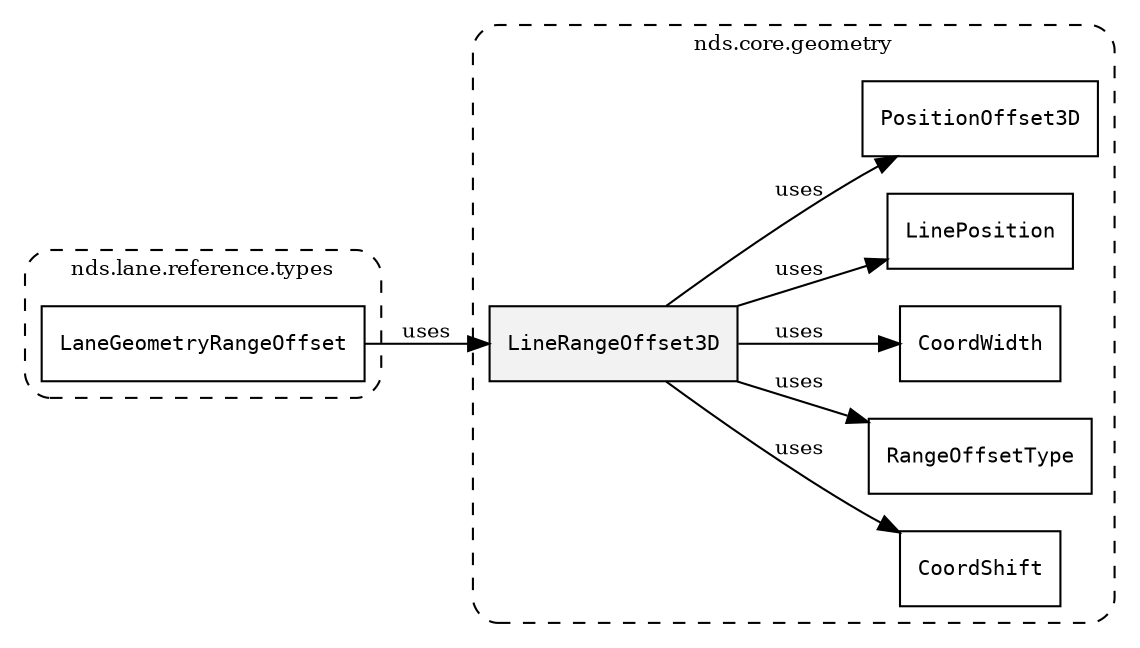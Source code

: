 /**
 * This dot file creates symbol collaboration diagram for LineRangeOffset3D.
 */
digraph ZSERIO
{
    node [shape=box, fontsize=10];
    rankdir="LR";
    fontsize=10;
    tooltip="LineRangeOffset3D collaboration diagram";

    subgraph "cluster_nds.core.geometry"
    {
        style="dashed, rounded";
        label="nds.core.geometry";
        tooltip="Package nds.core.geometry";
        href="../../../content/packages/nds.core.geometry.html#Package-nds-core-geometry";
        target="_parent";

        "LineRangeOffset3D" [style="filled", fillcolor="#0000000D", target="_parent", label=<<font face="monospace"><table align="center" border="0" cellspacing="0" cellpadding="0"><tr><td href="../../../content/packages/nds.core.geometry.html#Structure-LineRangeOffset3D" title="Structure defined in nds.core.geometry">LineRangeOffset3D</td></tr></table></font>>];
        "CoordShift" [target="_parent", label=<<font face="monospace"><table align="center" border="0" cellspacing="0" cellpadding="0"><tr><td href="../../../content/packages/nds.core.geometry.html#Subtype-CoordShift" title="Subtype defined in nds.core.geometry">CoordShift</td></tr></table></font>>];
        "RangeOffsetType" [target="_parent", label=<<font face="monospace"><table align="center" border="0" cellspacing="0" cellpadding="0"><tr><td href="../../../content/packages/nds.core.geometry.html#Enum-RangeOffsetType" title="Enum defined in nds.core.geometry">RangeOffsetType</td></tr></table></font>>];
        "CoordWidth" [target="_parent", label=<<font face="monospace"><table align="center" border="0" cellspacing="0" cellpadding="0"><tr><td href="../../../content/packages/nds.core.geometry.html#Subtype-CoordWidth" title="Subtype defined in nds.core.geometry">CoordWidth</td></tr></table></font>>];
        "LinePosition" [target="_parent", label=<<font face="monospace"><table align="center" border="0" cellspacing="0" cellpadding="0"><tr><td href="../../../content/packages/nds.core.geometry.html#Subtype-LinePosition" title="Subtype defined in nds.core.geometry">LinePosition</td></tr></table></font>>];
        "PositionOffset3D" [target="_parent", label=<<font face="monospace"><table align="center" border="0" cellspacing="0" cellpadding="0"><tr><td href="../../../content/packages/nds.core.geometry.html#Structure-PositionOffset3D" title="Structure defined in nds.core.geometry">PositionOffset3D</td></tr></table></font>>];
    }

    subgraph "cluster_nds.lane.reference.types"
    {
        style="dashed, rounded";
        label="nds.lane.reference.types";
        tooltip="Package nds.lane.reference.types";
        href="../../../content/packages/nds.lane.reference.types.html#Package-nds-lane-reference-types";
        target="_parent";

        "LaneGeometryRangeOffset" [target="_parent", label=<<font face="monospace"><table align="center" border="0" cellspacing="0" cellpadding="0"><tr><td href="../../../content/packages/nds.lane.reference.types.html#Subtype-LaneGeometryRangeOffset" title="Subtype defined in nds.lane.reference.types">LaneGeometryRangeOffset</td></tr></table></font>>];
    }

    "LineRangeOffset3D" -> "CoordShift" [label="uses", fontsize=10];
    "LineRangeOffset3D" -> "RangeOffsetType" [label="uses", fontsize=10];
    "LineRangeOffset3D" -> "CoordWidth" [label="uses", fontsize=10];
    "LineRangeOffset3D" -> "LinePosition" [label="uses", fontsize=10];
    "LineRangeOffset3D" -> "PositionOffset3D" [label="uses", fontsize=10];
    "LaneGeometryRangeOffset" -> "LineRangeOffset3D" [label="uses", fontsize=10];
}
